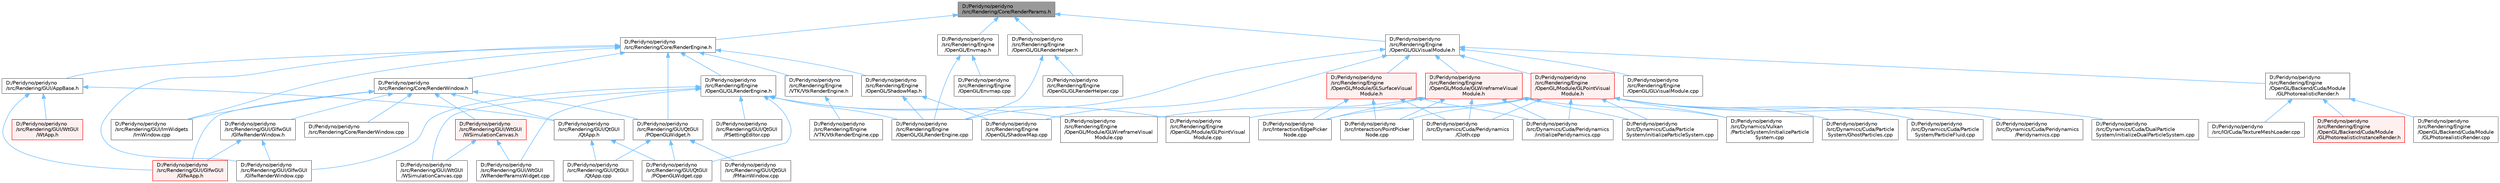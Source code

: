 digraph "D:/Peridyno/peridyno/src/Rendering/Core/RenderParams.h"
{
 // LATEX_PDF_SIZE
  bgcolor="transparent";
  edge [fontname=Helvetica,fontsize=10,labelfontname=Helvetica,labelfontsize=10];
  node [fontname=Helvetica,fontsize=10,shape=box,height=0.2,width=0.4];
  Node1 [id="Node000001",label="D:/Peridyno/peridyno\l/src/Rendering/Core/RenderParams.h",height=0.2,width=0.4,color="gray40", fillcolor="grey60", style="filled", fontcolor="black",tooltip=" "];
  Node1 -> Node2 [id="edge1_Node000001_Node000002",dir="back",color="steelblue1",style="solid",tooltip=" "];
  Node2 [id="Node000002",label="D:/Peridyno/peridyno\l/src/Rendering/Core/RenderEngine.h",height=0.2,width=0.4,color="grey40", fillcolor="white", style="filled",URL="$_render_engine_8h.html",tooltip=" "];
  Node2 -> Node3 [id="edge2_Node000002_Node000003",dir="back",color="steelblue1",style="solid",tooltip=" "];
  Node3 [id="Node000003",label="D:/Peridyno/peridyno\l/src/Rendering/Core/RenderWindow.h",height=0.2,width=0.4,color="grey40", fillcolor="white", style="filled",URL="$_render_window_8h.html",tooltip=" "];
  Node3 -> Node4 [id="edge3_Node000003_Node000004",dir="back",color="steelblue1",style="solid",tooltip=" "];
  Node4 [id="Node000004",label="D:/Peridyno/peridyno\l/src/Rendering/Core/RenderWindow.cpp",height=0.2,width=0.4,color="grey40", fillcolor="white", style="filled",URL="$_render_window_8cpp.html",tooltip=" "];
  Node3 -> Node5 [id="edge4_Node000003_Node000005",dir="back",color="steelblue1",style="solid",tooltip=" "];
  Node5 [id="Node000005",label="D:/Peridyno/peridyno\l/src/Rendering/GUI/GlfwGUI\l/GlfwApp.h",height=0.2,width=0.4,color="red", fillcolor="#FFF0F0", style="filled",URL="$_glfw_app_8h.html",tooltip=" "];
  Node3 -> Node9 [id="edge5_Node000003_Node000009",dir="back",color="steelblue1",style="solid",tooltip=" "];
  Node9 [id="Node000009",label="D:/Peridyno/peridyno\l/src/Rendering/GUI/GlfwGUI\l/GlfwRenderWindow.h",height=0.2,width=0.4,color="grey40", fillcolor="white", style="filled",URL="$_glfw_render_window_8h.html",tooltip=" "];
  Node9 -> Node5 [id="edge6_Node000009_Node000005",dir="back",color="steelblue1",style="solid",tooltip=" "];
  Node9 -> Node10 [id="edge7_Node000009_Node000010",dir="back",color="steelblue1",style="solid",tooltip=" "];
  Node10 [id="Node000010",label="D:/Peridyno/peridyno\l/src/Rendering/GUI/GlfwGUI\l/GlfwRenderWindow.cpp",height=0.2,width=0.4,color="grey40", fillcolor="white", style="filled",URL="$_glfw_render_window_8cpp.html",tooltip=" "];
  Node3 -> Node11 [id="edge8_Node000003_Node000011",dir="back",color="steelblue1",style="solid",tooltip=" "];
  Node11 [id="Node000011",label="D:/Peridyno/peridyno\l/src/Rendering/GUI/ImWidgets\l/ImWindow.cpp",height=0.2,width=0.4,color="grey40", fillcolor="white", style="filled",URL="$_im_window_8cpp.html",tooltip=" "];
  Node3 -> Node12 [id="edge9_Node000003_Node000012",dir="back",color="steelblue1",style="solid",tooltip=" "];
  Node12 [id="Node000012",label="D:/Peridyno/peridyno\l/src/Rendering/GUI/QtGUI\l/POpenGLWidget.h",height=0.2,width=0.4,color="grey40", fillcolor="white", style="filled",URL="$_p_open_g_l_widget_8h.html",tooltip=" "];
  Node12 -> Node13 [id="edge10_Node000012_Node000013",dir="back",color="steelblue1",style="solid",tooltip=" "];
  Node13 [id="Node000013",label="D:/Peridyno/peridyno\l/src/Rendering/GUI/QtGUI\l/PMainWindow.cpp",height=0.2,width=0.4,color="grey40", fillcolor="white", style="filled",URL="$_p_main_window_8cpp.html",tooltip=" "];
  Node12 -> Node14 [id="edge11_Node000012_Node000014",dir="back",color="steelblue1",style="solid",tooltip=" "];
  Node14 [id="Node000014",label="D:/Peridyno/peridyno\l/src/Rendering/GUI/QtGUI\l/POpenGLWidget.cpp",height=0.2,width=0.4,color="grey40", fillcolor="white", style="filled",URL="$_p_open_g_l_widget_8cpp.html",tooltip=" "];
  Node12 -> Node15 [id="edge12_Node000012_Node000015",dir="back",color="steelblue1",style="solid",tooltip=" "];
  Node15 [id="Node000015",label="D:/Peridyno/peridyno\l/src/Rendering/GUI/QtGUI\l/QtApp.cpp",height=0.2,width=0.4,color="grey40", fillcolor="white", style="filled",URL="$_qt_app_8cpp.html",tooltip=" "];
  Node3 -> Node16 [id="edge13_Node000003_Node000016",dir="back",color="steelblue1",style="solid",tooltip=" "];
  Node16 [id="Node000016",label="D:/Peridyno/peridyno\l/src/Rendering/GUI/QtGUI\l/QtApp.h",height=0.2,width=0.4,color="grey40", fillcolor="white", style="filled",URL="$_qt_app_8h.html",tooltip=" "];
  Node16 -> Node14 [id="edge14_Node000016_Node000014",dir="back",color="steelblue1",style="solid",tooltip=" "];
  Node16 -> Node15 [id="edge15_Node000016_Node000015",dir="back",color="steelblue1",style="solid",tooltip=" "];
  Node3 -> Node17 [id="edge16_Node000003_Node000017",dir="back",color="steelblue1",style="solid",tooltip=" "];
  Node17 [id="Node000017",label="D:/Peridyno/peridyno\l/src/Rendering/GUI/WtGUI\l/WSimulationCanvas.h",height=0.2,width=0.4,color="red", fillcolor="#FFF0F0", style="filled",URL="$_w_simulation_canvas_8h.html",tooltip=" "];
  Node17 -> Node20 [id="edge17_Node000017_Node000020",dir="back",color="steelblue1",style="solid",tooltip=" "];
  Node20 [id="Node000020",label="D:/Peridyno/peridyno\l/src/Rendering/GUI/WtGUI\l/WRenderParamsWidget.cpp",height=0.2,width=0.4,color="grey40", fillcolor="white", style="filled",URL="$_w_render_params_widget_8cpp.html",tooltip=" "];
  Node17 -> Node21 [id="edge18_Node000017_Node000021",dir="back",color="steelblue1",style="solid",tooltip=" "];
  Node21 [id="Node000021",label="D:/Peridyno/peridyno\l/src/Rendering/GUI/WtGUI\l/WSimulationCanvas.cpp",height=0.2,width=0.4,color="grey40", fillcolor="white", style="filled",URL="$_w_simulation_canvas_8cpp.html",tooltip=" "];
  Node2 -> Node22 [id="edge19_Node000002_Node000022",dir="back",color="steelblue1",style="solid",tooltip=" "];
  Node22 [id="Node000022",label="D:/Peridyno/peridyno\l/src/Rendering/Engine\l/OpenGL/GLRenderEngine.h",height=0.2,width=0.4,color="grey40", fillcolor="white", style="filled",URL="$_g_l_render_engine_8h.html",tooltip=" "];
  Node22 -> Node23 [id="edge20_Node000022_Node000023",dir="back",color="steelblue1",style="solid",tooltip=" "];
  Node23 [id="Node000023",label="D:/Peridyno/peridyno\l/src/Rendering/Engine\l/OpenGL/GLRenderEngine.cpp",height=0.2,width=0.4,color="grey40", fillcolor="white", style="filled",URL="$_g_l_render_engine_8cpp.html",tooltip=" "];
  Node22 -> Node24 [id="edge21_Node000022_Node000024",dir="back",color="steelblue1",style="solid",tooltip=" "];
  Node24 [id="Node000024",label="D:/Peridyno/peridyno\l/src/Rendering/Engine\l/OpenGL/Module/GLPointVisual\lModule.cpp",height=0.2,width=0.4,color="grey40", fillcolor="white", style="filled",URL="$_g_l_point_visual_module_8cpp.html",tooltip=" "];
  Node22 -> Node25 [id="edge22_Node000022_Node000025",dir="back",color="steelblue1",style="solid",tooltip=" "];
  Node25 [id="Node000025",label="D:/Peridyno/peridyno\l/src/Rendering/Engine\l/OpenGL/Module/GLWireframeVisual\lModule.cpp",height=0.2,width=0.4,color="grey40", fillcolor="white", style="filled",URL="$_g_l_wireframe_visual_module_8cpp.html",tooltip=" "];
  Node22 -> Node10 [id="edge23_Node000022_Node000010",dir="back",color="steelblue1",style="solid",tooltip=" "];
  Node22 -> Node14 [id="edge24_Node000022_Node000014",dir="back",color="steelblue1",style="solid",tooltip=" "];
  Node22 -> Node26 [id="edge25_Node000022_Node000026",dir="back",color="steelblue1",style="solid",tooltip=" "];
  Node26 [id="Node000026",label="D:/Peridyno/peridyno\l/src/Rendering/GUI/QtGUI\l/PSettingEditor.cpp",height=0.2,width=0.4,color="grey40", fillcolor="white", style="filled",URL="$_p_setting_editor_8cpp.html",tooltip=" "];
  Node22 -> Node20 [id="edge26_Node000022_Node000020",dir="back",color="steelblue1",style="solid",tooltip=" "];
  Node22 -> Node21 [id="edge27_Node000022_Node000021",dir="back",color="steelblue1",style="solid",tooltip=" "];
  Node2 -> Node27 [id="edge28_Node000002_Node000027",dir="back",color="steelblue1",style="solid",tooltip=" "];
  Node27 [id="Node000027",label="D:/Peridyno/peridyno\l/src/Rendering/Engine\l/OpenGL/ShadowMap.h",height=0.2,width=0.4,color="grey40", fillcolor="white", style="filled",URL="$_shadow_map_8h.html",tooltip=" "];
  Node27 -> Node23 [id="edge29_Node000027_Node000023",dir="back",color="steelblue1",style="solid",tooltip=" "];
  Node27 -> Node28 [id="edge30_Node000027_Node000028",dir="back",color="steelblue1",style="solid",tooltip=" "];
  Node28 [id="Node000028",label="D:/Peridyno/peridyno\l/src/Rendering/Engine\l/OpenGL/ShadowMap.cpp",height=0.2,width=0.4,color="grey40", fillcolor="white", style="filled",URL="$_shadow_map_8cpp.html",tooltip=" "];
  Node2 -> Node29 [id="edge31_Node000002_Node000029",dir="back",color="steelblue1",style="solid",tooltip=" "];
  Node29 [id="Node000029",label="D:/Peridyno/peridyno\l/src/Rendering/Engine\l/VTK/VtkRenderEngine.h",height=0.2,width=0.4,color="grey40", fillcolor="white", style="filled",URL="$_vtk_render_engine_8h.html",tooltip=" "];
  Node29 -> Node30 [id="edge32_Node000029_Node000030",dir="back",color="steelblue1",style="solid",tooltip=" "];
  Node30 [id="Node000030",label="D:/Peridyno/peridyno\l/src/Rendering/Engine\l/VTK/VtkRenderEngine.cpp",height=0.2,width=0.4,color="grey40", fillcolor="white", style="filled",URL="$_vtk_render_engine_8cpp.html",tooltip=" "];
  Node2 -> Node31 [id="edge33_Node000002_Node000031",dir="back",color="steelblue1",style="solid",tooltip=" "];
  Node31 [id="Node000031",label="D:/Peridyno/peridyno\l/src/Rendering/GUI/AppBase.h",height=0.2,width=0.4,color="grey40", fillcolor="white", style="filled",URL="$_app_base_8h.html",tooltip=" "];
  Node31 -> Node5 [id="edge34_Node000031_Node000005",dir="back",color="steelblue1",style="solid",tooltip=" "];
  Node31 -> Node16 [id="edge35_Node000031_Node000016",dir="back",color="steelblue1",style="solid",tooltip=" "];
  Node31 -> Node32 [id="edge36_Node000031_Node000032",dir="back",color="steelblue1",style="solid",tooltip=" "];
  Node32 [id="Node000032",label="D:/Peridyno/peridyno\l/src/Rendering/GUI/WtGUI\l/WtApp.h",height=0.2,width=0.4,color="red", fillcolor="#FFF0F0", style="filled",URL="$_wt_app_8h.html",tooltip=" "];
  Node2 -> Node10 [id="edge37_Node000002_Node000010",dir="back",color="steelblue1",style="solid",tooltip=" "];
  Node2 -> Node11 [id="edge38_Node000002_Node000011",dir="back",color="steelblue1",style="solid",tooltip=" "];
  Node2 -> Node12 [id="edge39_Node000002_Node000012",dir="back",color="steelblue1",style="solid",tooltip=" "];
  Node1 -> Node34 [id="edge40_Node000001_Node000034",dir="back",color="steelblue1",style="solid",tooltip=" "];
  Node34 [id="Node000034",label="D:/Peridyno/peridyno\l/src/Rendering/Engine\l/OpenGL/Envmap.h",height=0.2,width=0.4,color="grey40", fillcolor="white", style="filled",URL="$_envmap_8h.html",tooltip=" "];
  Node34 -> Node35 [id="edge41_Node000034_Node000035",dir="back",color="steelblue1",style="solid",tooltip=" "];
  Node35 [id="Node000035",label="D:/Peridyno/peridyno\l/src/Rendering/Engine\l/OpenGL/Envmap.cpp",height=0.2,width=0.4,color="grey40", fillcolor="white", style="filled",URL="$_envmap_8cpp.html",tooltip=" "];
  Node34 -> Node23 [id="edge42_Node000034_Node000023",dir="back",color="steelblue1",style="solid",tooltip=" "];
  Node1 -> Node36 [id="edge43_Node000001_Node000036",dir="back",color="steelblue1",style="solid",tooltip=" "];
  Node36 [id="Node000036",label="D:/Peridyno/peridyno\l/src/Rendering/Engine\l/OpenGL/GLRenderHelper.h",height=0.2,width=0.4,color="grey40", fillcolor="white", style="filled",URL="$_g_l_render_helper_8h.html",tooltip=" "];
  Node36 -> Node23 [id="edge44_Node000036_Node000023",dir="back",color="steelblue1",style="solid",tooltip=" "];
  Node36 -> Node37 [id="edge45_Node000036_Node000037",dir="back",color="steelblue1",style="solid",tooltip=" "];
  Node37 [id="Node000037",label="D:/Peridyno/peridyno\l/src/Rendering/Engine\l/OpenGL/GLRenderHelper.cpp",height=0.2,width=0.4,color="grey40", fillcolor="white", style="filled",URL="$_g_l_render_helper_8cpp.html",tooltip=" "];
  Node1 -> Node38 [id="edge46_Node000001_Node000038",dir="back",color="steelblue1",style="solid",tooltip=" "];
  Node38 [id="Node000038",label="D:/Peridyno/peridyno\l/src/Rendering/Engine\l/OpenGL/GLVisualModule.h",height=0.2,width=0.4,color="grey40", fillcolor="white", style="filled",URL="$_g_l_visual_module_8h.html",tooltip=" "];
  Node38 -> Node39 [id="edge47_Node000038_Node000039",dir="back",color="steelblue1",style="solid",tooltip=" "];
  Node39 [id="Node000039",label="D:/Peridyno/peridyno\l/src/Rendering/Engine\l/OpenGL/Backend/Cuda/Module\l/GLPhotorealisticRender.h",height=0.2,width=0.4,color="grey40", fillcolor="white", style="filled",URL="$_g_l_photorealistic_render_8h.html",tooltip=" "];
  Node39 -> Node40 [id="edge48_Node000039_Node000040",dir="back",color="steelblue1",style="solid",tooltip=" "];
  Node40 [id="Node000040",label="D:/Peridyno/peridyno\l/src/IO/Cuda/TextureMeshLoader.cpp",height=0.2,width=0.4,color="grey40", fillcolor="white", style="filled",URL="$_texture_mesh_loader_8cpp.html",tooltip=" "];
  Node39 -> Node41 [id="edge49_Node000039_Node000041",dir="back",color="steelblue1",style="solid",tooltip=" "];
  Node41 [id="Node000041",label="D:/Peridyno/peridyno\l/src/Rendering/Engine\l/OpenGL/Backend/Cuda/Module\l/GLPhotorealisticInstanceRender.h",height=0.2,width=0.4,color="red", fillcolor="#FFF0F0", style="filled",URL="$_g_l_photorealistic_instance_render_8h.html",tooltip=" "];
  Node39 -> Node48 [id="edge50_Node000039_Node000048",dir="back",color="steelblue1",style="solid",tooltip=" "];
  Node48 [id="Node000048",label="D:/Peridyno/peridyno\l/src/Rendering/Engine\l/OpenGL/Backend/Cuda/Module\l/GLPhotorealisticRender.cpp",height=0.2,width=0.4,color="grey40", fillcolor="white", style="filled",URL="$_g_l_photorealistic_render_8cpp.html",tooltip=" "];
  Node38 -> Node23 [id="edge51_Node000038_Node000023",dir="back",color="steelblue1",style="solid",tooltip=" "];
  Node38 -> Node49 [id="edge52_Node000038_Node000049",dir="back",color="steelblue1",style="solid",tooltip=" "];
  Node49 [id="Node000049",label="D:/Peridyno/peridyno\l/src/Rendering/Engine\l/OpenGL/GLVisualModule.cpp",height=0.2,width=0.4,color="grey40", fillcolor="white", style="filled",URL="$_g_l_visual_module_8cpp.html",tooltip=" "];
  Node38 -> Node50 [id="edge53_Node000038_Node000050",dir="back",color="steelblue1",style="solid",tooltip=" "];
  Node50 [id="Node000050",label="D:/Peridyno/peridyno\l/src/Rendering/Engine\l/OpenGL/Module/GLPointVisual\lModule.h",height=0.2,width=0.4,color="red", fillcolor="#FFF0F0", style="filled",URL="$_g_l_point_visual_module_8h.html",tooltip=" "];
  Node50 -> Node51 [id="edge54_Node000050_Node000051",dir="back",color="steelblue1",style="solid",tooltip=" "];
  Node51 [id="Node000051",label="D:/Peridyno/peridyno\l/src/Dynamics/Cuda/DualParticle\lSystem/initializeDualParticleSystem.cpp",height=0.2,width=0.4,color="grey40", fillcolor="white", style="filled",URL="$initialize_dual_particle_system_8cpp.html",tooltip=" "];
  Node50 -> Node52 [id="edge55_Node000050_Node000052",dir="back",color="steelblue1",style="solid",tooltip=" "];
  Node52 [id="Node000052",label="D:/Peridyno/peridyno\l/src/Dynamics/Cuda/Particle\lSystem/GhostParticles.cpp",height=0.2,width=0.4,color="grey40", fillcolor="white", style="filled",URL="$_ghost_particles_8cpp.html",tooltip=" "];
  Node50 -> Node53 [id="edge56_Node000050_Node000053",dir="back",color="steelblue1",style="solid",tooltip=" "];
  Node53 [id="Node000053",label="D:/Peridyno/peridyno\l/src/Dynamics/Cuda/Particle\lSystem/ParticleFluid.cpp",height=0.2,width=0.4,color="grey40", fillcolor="white", style="filled",URL="$_cuda_2_particle_system_2_particle_fluid_8cpp.html",tooltip=" "];
  Node50 -> Node54 [id="edge57_Node000050_Node000054",dir="back",color="steelblue1",style="solid",tooltip=" "];
  Node54 [id="Node000054",label="D:/Peridyno/peridyno\l/src/Dynamics/Cuda/Particle\lSystem/initializeParticleSystem.cpp",height=0.2,width=0.4,color="grey40", fillcolor="white", style="filled",URL="$_cuda_2_particle_system_2initialize_particle_system_8cpp.html",tooltip=" "];
  Node50 -> Node55 [id="edge58_Node000050_Node000055",dir="back",color="steelblue1",style="solid",tooltip=" "];
  Node55 [id="Node000055",label="D:/Peridyno/peridyno\l/src/Dynamics/Cuda/Peridynamics\l/Cloth.cpp",height=0.2,width=0.4,color="grey40", fillcolor="white", style="filled",URL="$_cloth_8cpp.html",tooltip=" "];
  Node50 -> Node56 [id="edge59_Node000050_Node000056",dir="back",color="steelblue1",style="solid",tooltip=" "];
  Node56 [id="Node000056",label="D:/Peridyno/peridyno\l/src/Dynamics/Cuda/Peridynamics\l/Peridynamics.cpp",height=0.2,width=0.4,color="grey40", fillcolor="white", style="filled",URL="$_peridynamics_8cpp.html",tooltip=" "];
  Node50 -> Node57 [id="edge60_Node000050_Node000057",dir="back",color="steelblue1",style="solid",tooltip=" "];
  Node57 [id="Node000057",label="D:/Peridyno/peridyno\l/src/Dynamics/Cuda/Peridynamics\l/initializePeridynamics.cpp",height=0.2,width=0.4,color="grey40", fillcolor="white", style="filled",URL="$initialize_peridynamics_8cpp.html",tooltip=" "];
  Node50 -> Node58 [id="edge61_Node000050_Node000058",dir="back",color="steelblue1",style="solid",tooltip=" "];
  Node58 [id="Node000058",label="D:/Peridyno/peridyno\l/src/Dynamics/Vulkan\l/ParticleSystem/initializeParticle\lSystem.cpp",height=0.2,width=0.4,color="grey40", fillcolor="white", style="filled",URL="$_vulkan_2_particle_system_2initialize_particle_system_8cpp.html",tooltip=" "];
  Node50 -> Node59 [id="edge62_Node000050_Node000059",dir="back",color="steelblue1",style="solid",tooltip=" "];
  Node59 [id="Node000059",label="D:/Peridyno/peridyno\l/src/Interaction/EdgePicker\lNode.cpp",height=0.2,width=0.4,color="grey40", fillcolor="white", style="filled",URL="$_edge_picker_node_8cpp.html",tooltip=" "];
  Node50 -> Node60 [id="edge63_Node000050_Node000060",dir="back",color="steelblue1",style="solid",tooltip=" "];
  Node60 [id="Node000060",label="D:/Peridyno/peridyno\l/src/Interaction/PointPicker\lNode.cpp",height=0.2,width=0.4,color="grey40", fillcolor="white", style="filled",URL="$_point_picker_node_8cpp.html",tooltip=" "];
  Node50 -> Node24 [id="edge64_Node000050_Node000024",dir="back",color="steelblue1",style="solid",tooltip=" "];
  Node38 -> Node82 [id="edge65_Node000038_Node000082",dir="back",color="steelblue1",style="solid",tooltip=" "];
  Node82 [id="Node000082",label="D:/Peridyno/peridyno\l/src/Rendering/Engine\l/OpenGL/Module/GLSurfaceVisual\lModule.h",height=0.2,width=0.4,color="red", fillcolor="#FFF0F0", style="filled",URL="$_g_l_surface_visual_module_8h.html",tooltip=" "];
  Node82 -> Node55 [id="edge66_Node000082_Node000055",dir="back",color="steelblue1",style="solid",tooltip=" "];
  Node82 -> Node57 [id="edge67_Node000082_Node000057",dir="back",color="steelblue1",style="solid",tooltip=" "];
  Node82 -> Node59 [id="edge68_Node000082_Node000059",dir="back",color="steelblue1",style="solid",tooltip=" "];
  Node82 -> Node60 [id="edge69_Node000082_Node000060",dir="back",color="steelblue1",style="solid",tooltip=" "];
  Node38 -> Node109 [id="edge70_Node000038_Node000109",dir="back",color="steelblue1",style="solid",tooltip=" "];
  Node109 [id="Node000109",label="D:/Peridyno/peridyno\l/src/Rendering/Engine\l/OpenGL/Module/GLWireframeVisual\lModule.h",height=0.2,width=0.4,color="red", fillcolor="#FFF0F0", style="filled",URL="$_g_l_wireframe_visual_module_8h.html",tooltip=" "];
  Node109 -> Node54 [id="edge71_Node000109_Node000054",dir="back",color="steelblue1",style="solid",tooltip=" "];
  Node109 -> Node55 [id="edge72_Node000109_Node000055",dir="back",color="steelblue1",style="solid",tooltip=" "];
  Node109 -> Node57 [id="edge73_Node000109_Node000057",dir="back",color="steelblue1",style="solid",tooltip=" "];
  Node109 -> Node58 [id="edge74_Node000109_Node000058",dir="back",color="steelblue1",style="solid",tooltip=" "];
  Node109 -> Node59 [id="edge75_Node000109_Node000059",dir="back",color="steelblue1",style="solid",tooltip=" "];
  Node109 -> Node60 [id="edge76_Node000109_Node000060",dir="back",color="steelblue1",style="solid",tooltip=" "];
  Node109 -> Node25 [id="edge77_Node000109_Node000025",dir="back",color="steelblue1",style="solid",tooltip=" "];
  Node38 -> Node28 [id="edge78_Node000038_Node000028",dir="back",color="steelblue1",style="solid",tooltip=" "];
}
